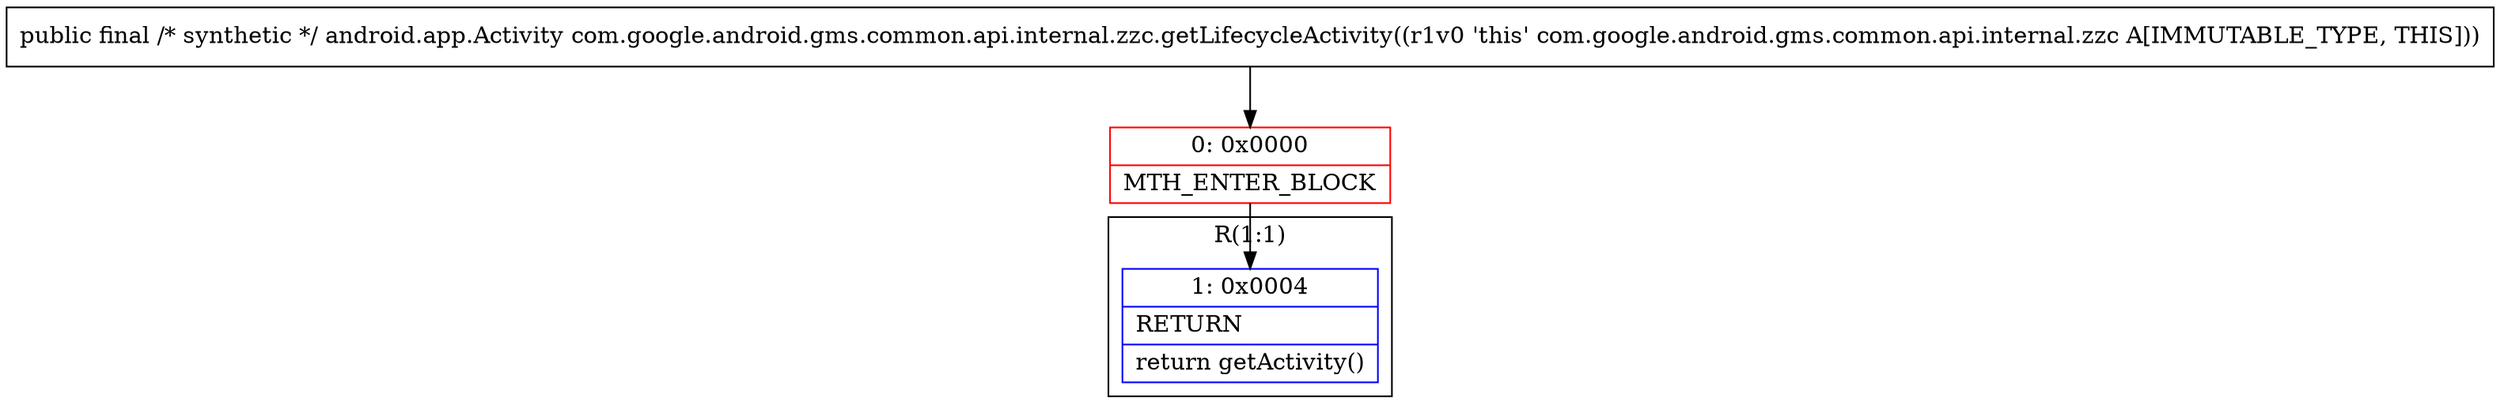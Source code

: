 digraph "CFG forcom.google.android.gms.common.api.internal.zzc.getLifecycleActivity()Landroid\/app\/Activity;" {
subgraph cluster_Region_1754382483 {
label = "R(1:1)";
node [shape=record,color=blue];
Node_1 [shape=record,label="{1\:\ 0x0004|RETURN\l|return getActivity()\l}"];
}
Node_0 [shape=record,color=red,label="{0\:\ 0x0000|MTH_ENTER_BLOCK\l}"];
MethodNode[shape=record,label="{public final \/* synthetic *\/ android.app.Activity com.google.android.gms.common.api.internal.zzc.getLifecycleActivity((r1v0 'this' com.google.android.gms.common.api.internal.zzc A[IMMUTABLE_TYPE, THIS])) }"];
MethodNode -> Node_0;
Node_0 -> Node_1;
}

